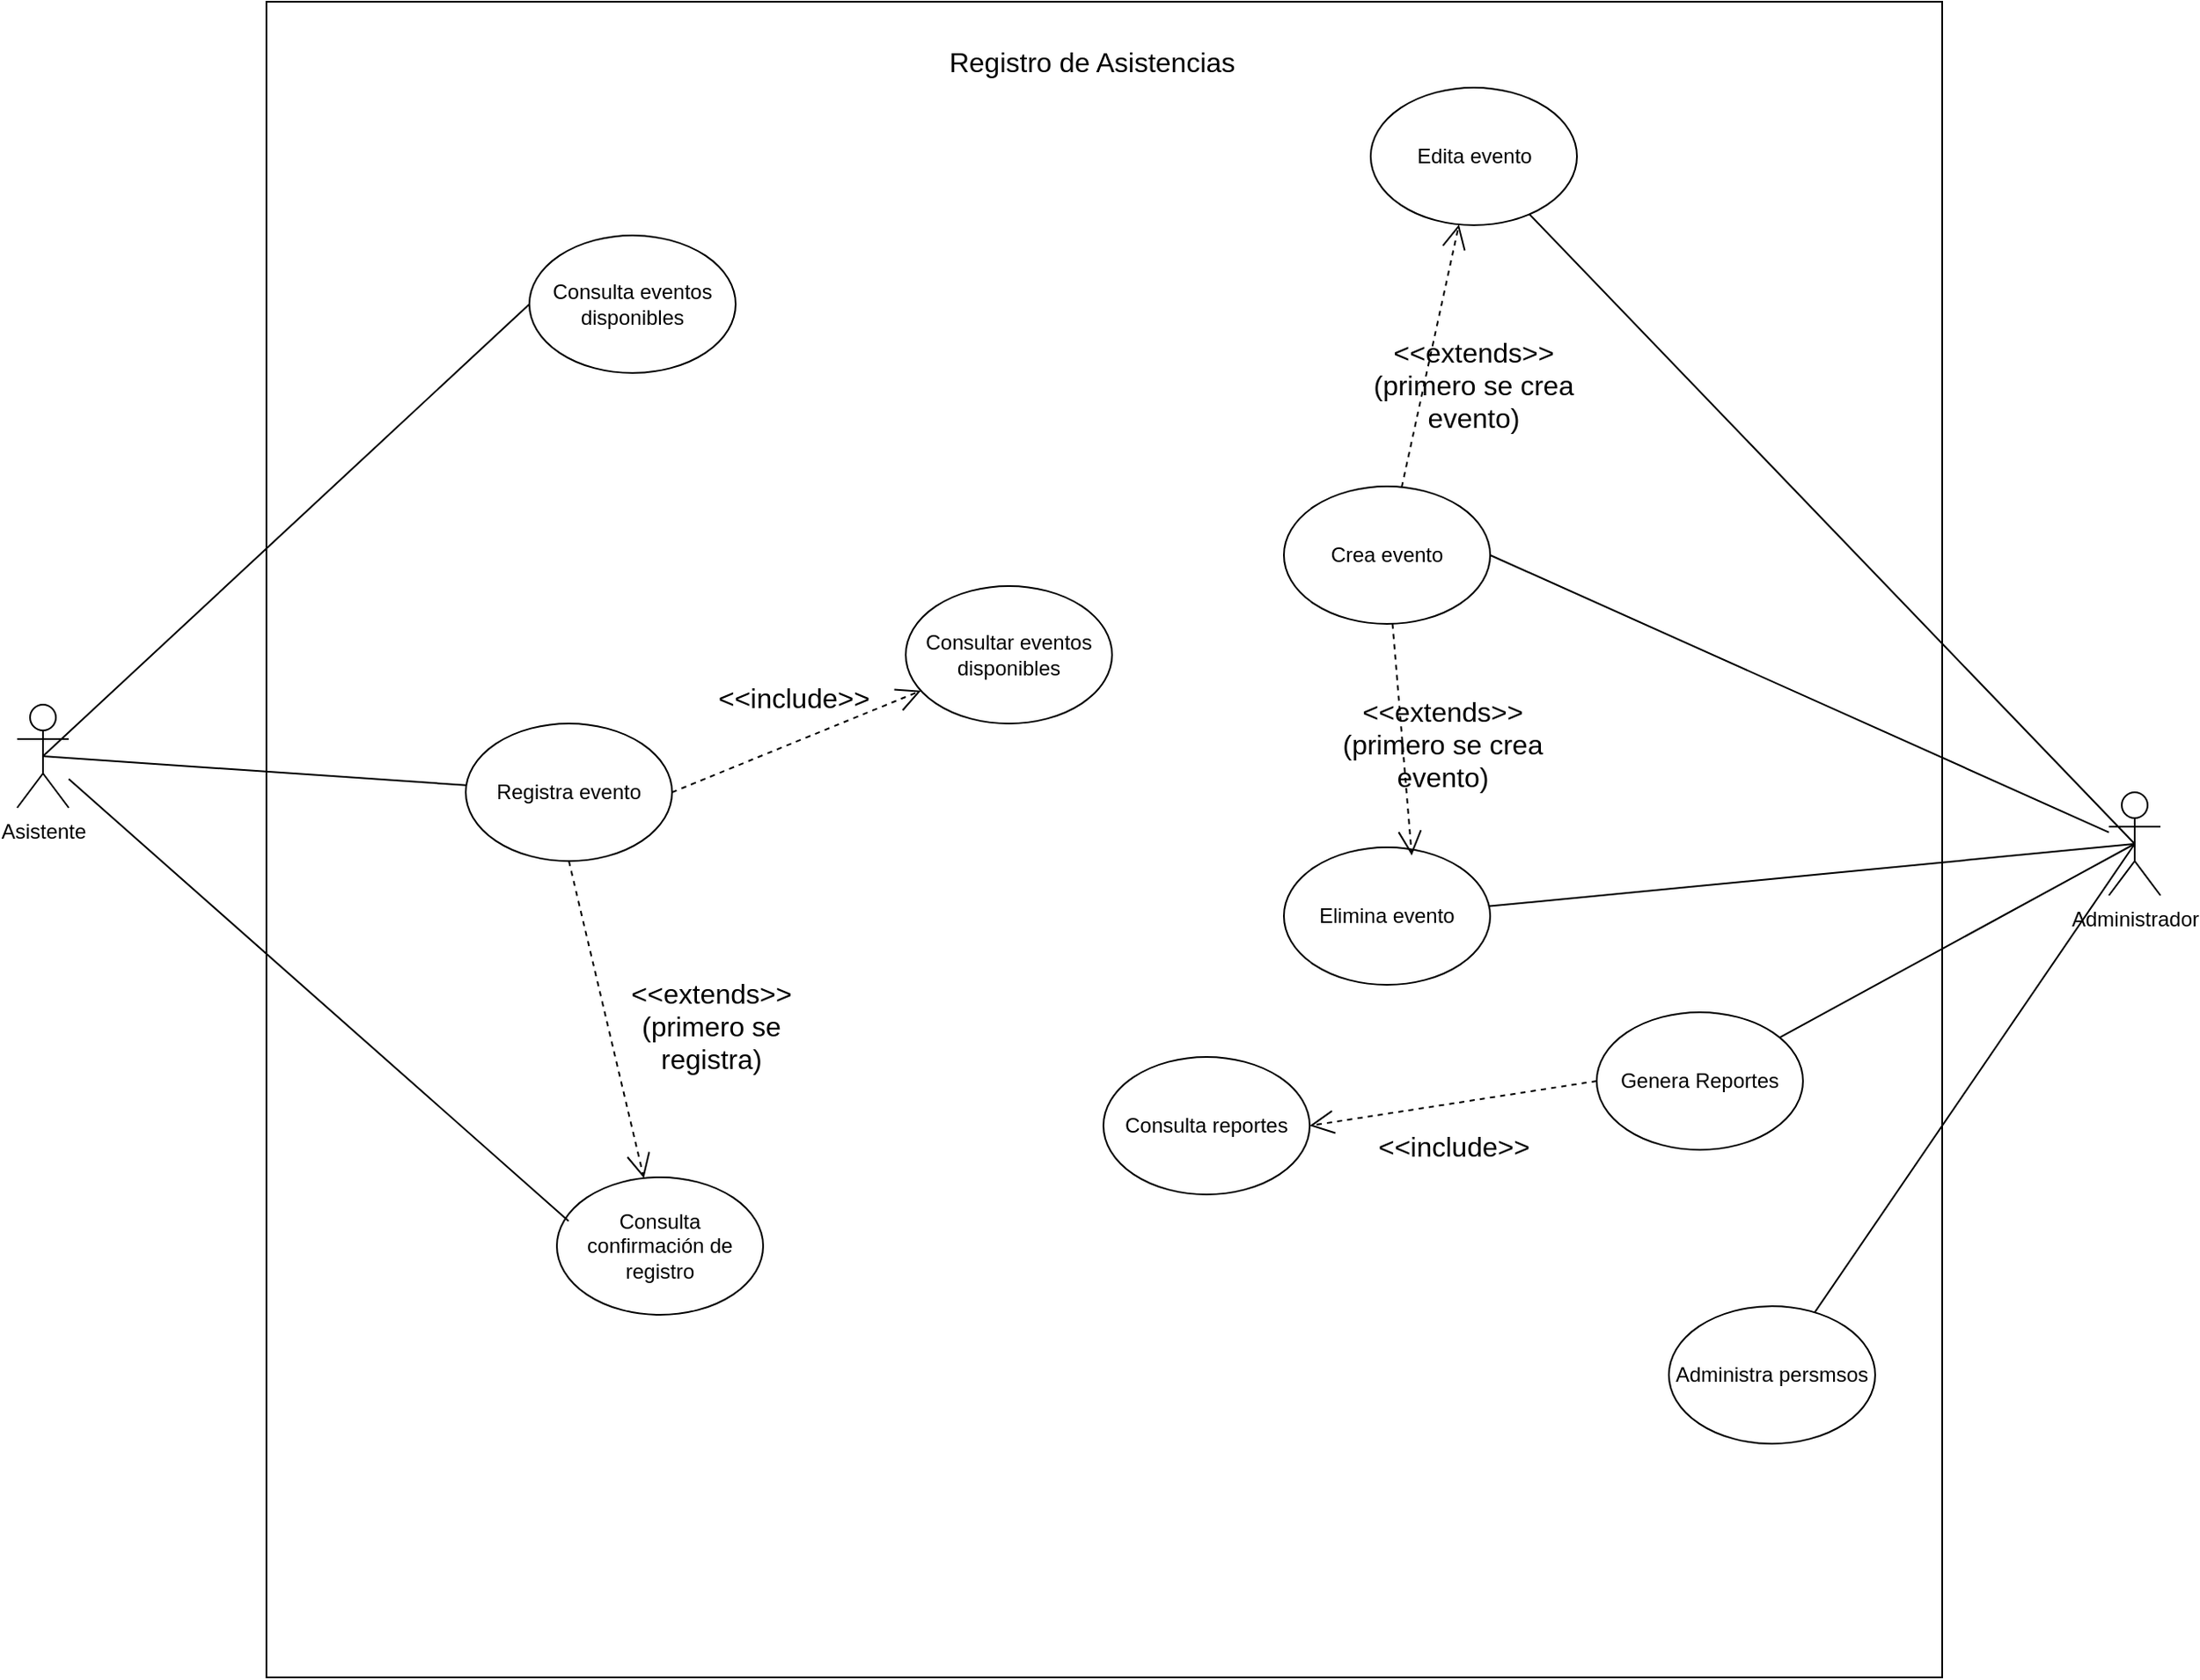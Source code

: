 <mxfile version="24.9.1">
  <diagram name="Página-1" id="PjqsRPJNEIIJp8ZF9iy8">
    <mxGraphModel dx="1638" dy="2307" grid="0" gridSize="10" guides="1" tooltips="1" connect="1" arrows="1" fold="1" page="0" pageScale="1" pageWidth="850" pageHeight="1100" math="0" shadow="0">
      <root>
        <mxCell id="0" />
        <mxCell id="1" parent="0" />
        <mxCell id="It1LbtwCAOHcJHbEMN_a-123" value="" style="whiteSpace=wrap;html=1;aspect=fixed;" vertex="1" parent="1">
          <mxGeometry x="-323" y="-836" width="975" height="975" as="geometry" />
        </mxCell>
        <mxCell id="It1LbtwCAOHcJHbEMN_a-124" value="Asistente" style="shape=umlActor;verticalLabelPosition=bottom;verticalAlign=top;html=1;outlineConnect=0;" vertex="1" parent="1">
          <mxGeometry x="-468" y="-427" width="30" height="60" as="geometry" />
        </mxCell>
        <mxCell id="It1LbtwCAOHcJHbEMN_a-125" value="Administrador" style="shape=umlActor;verticalLabelPosition=bottom;verticalAlign=top;html=1;outlineConnect=0;" vertex="1" parent="1">
          <mxGeometry x="749" y="-376" width="30" height="60" as="geometry" />
        </mxCell>
        <mxCell id="It1LbtwCAOHcJHbEMN_a-129" value="Registra evento" style="ellipse;whiteSpace=wrap;html=1;" vertex="1" parent="1">
          <mxGeometry x="-207" y="-416" width="120" height="80" as="geometry" />
        </mxCell>
        <mxCell id="It1LbtwCAOHcJHbEMN_a-131" value="Registro de Asistencias" style="text;html=1;align=center;verticalAlign=middle;whiteSpace=wrap;rounded=0;fontSize=16;" vertex="1" parent="1">
          <mxGeometry x="55" y="-816" width="205" height="30" as="geometry" />
        </mxCell>
        <mxCell id="It1LbtwCAOHcJHbEMN_a-132" value="Consulta confirmación de registro" style="ellipse;whiteSpace=wrap;html=1;" vertex="1" parent="1">
          <mxGeometry x="-154" y="-152" width="120" height="80" as="geometry" />
        </mxCell>
        <mxCell id="It1LbtwCAOHcJHbEMN_a-133" value="Consulta eventos disponibles" style="ellipse;whiteSpace=wrap;html=1;" vertex="1" parent="1">
          <mxGeometry x="-170" y="-700" width="120" height="80" as="geometry" />
        </mxCell>
        <mxCell id="It1LbtwCAOHcJHbEMN_a-136" value="Crea evento" style="ellipse;whiteSpace=wrap;html=1;" vertex="1" parent="1">
          <mxGeometry x="269" y="-554" width="120" height="80" as="geometry" />
        </mxCell>
        <mxCell id="It1LbtwCAOHcJHbEMN_a-137" value="Elimina evento" style="ellipse;whiteSpace=wrap;html=1;" vertex="1" parent="1">
          <mxGeometry x="269" y="-344" width="120" height="80" as="geometry" />
        </mxCell>
        <mxCell id="It1LbtwCAOHcJHbEMN_a-138" value="Edita evento" style="ellipse;whiteSpace=wrap;html=1;" vertex="1" parent="1">
          <mxGeometry x="319.5" y="-786" width="120" height="80" as="geometry" />
        </mxCell>
        <mxCell id="It1LbtwCAOHcJHbEMN_a-139" value="Consulta reportes" style="ellipse;whiteSpace=wrap;html=1;" vertex="1" parent="1">
          <mxGeometry x="164" y="-222" width="120" height="80" as="geometry" />
        </mxCell>
        <mxCell id="It1LbtwCAOHcJHbEMN_a-140" value="Genera Reportes" style="ellipse;whiteSpace=wrap;html=1;" vertex="1" parent="1">
          <mxGeometry x="451" y="-248" width="120" height="80" as="geometry" />
        </mxCell>
        <mxCell id="It1LbtwCAOHcJHbEMN_a-141" value="Administra persmsos" style="ellipse;whiteSpace=wrap;html=1;" vertex="1" parent="1">
          <mxGeometry x="493" y="-77" width="120" height="80" as="geometry" />
        </mxCell>
        <mxCell id="It1LbtwCAOHcJHbEMN_a-143" value="" style="endArrow=none;html=1;rounded=0;fontSize=12;startSize=8;endSize=8;curved=1;exitX=1;exitY=0.5;exitDx=0;exitDy=0;" edge="1" parent="1" source="It1LbtwCAOHcJHbEMN_a-136" target="It1LbtwCAOHcJHbEMN_a-125">
          <mxGeometry width="50" height="50" relative="1" as="geometry">
            <mxPoint x="551" y="-279" as="sourcePoint" />
            <mxPoint x="601" y="-329" as="targetPoint" />
          </mxGeometry>
        </mxCell>
        <mxCell id="It1LbtwCAOHcJHbEMN_a-144" value="" style="endArrow=none;html=1;rounded=0;fontSize=12;startSize=8;endSize=8;curved=1;entryX=0.5;entryY=0.5;entryDx=0;entryDy=0;entryPerimeter=0;" edge="1" parent="1" source="It1LbtwCAOHcJHbEMN_a-138" target="It1LbtwCAOHcJHbEMN_a-125">
          <mxGeometry width="50" height="50" relative="1" as="geometry">
            <mxPoint x="602" y="-256" as="sourcePoint" />
            <mxPoint x="720" y="-351" as="targetPoint" />
          </mxGeometry>
        </mxCell>
        <mxCell id="It1LbtwCAOHcJHbEMN_a-145" value="" style="endArrow=open;endSize=12;dashed=1;html=1;rounded=0;fontSize=12;curved=1;" edge="1" parent="1" source="It1LbtwCAOHcJHbEMN_a-136" target="It1LbtwCAOHcJHbEMN_a-138">
          <mxGeometry width="160" relative="1" as="geometry">
            <mxPoint x="252" y="-275" as="sourcePoint" />
            <mxPoint x="412" y="-275" as="targetPoint" />
          </mxGeometry>
        </mxCell>
        <mxCell id="It1LbtwCAOHcJHbEMN_a-147" value="&lt;div&gt;&amp;lt;&amp;lt;extends&amp;gt;&amp;gt;&lt;/div&gt;&lt;div&gt;(primero se crea&lt;/div&gt;&lt;div&gt;evento)&lt;br&gt;&lt;/div&gt;" style="text;html=1;align=center;verticalAlign=middle;whiteSpace=wrap;rounded=0;fontSize=16;" vertex="1" parent="1">
          <mxGeometry x="273" y="-628" width="213" height="30" as="geometry" />
        </mxCell>
        <mxCell id="It1LbtwCAOHcJHbEMN_a-148" value="" style="endArrow=none;html=1;rounded=0;fontSize=12;startSize=8;endSize=8;curved=1;entryX=0.5;entryY=0.5;entryDx=0;entryDy=0;entryPerimeter=0;" edge="1" parent="1" source="It1LbtwCAOHcJHbEMN_a-137" target="It1LbtwCAOHcJHbEMN_a-125">
          <mxGeometry width="50" height="50" relative="1" as="geometry">
            <mxPoint x="253" y="-250" as="sourcePoint" />
            <mxPoint x="303" y="-300" as="targetPoint" />
          </mxGeometry>
        </mxCell>
        <mxCell id="It1LbtwCAOHcJHbEMN_a-151" value="" style="endArrow=open;endSize=12;dashed=1;html=1;rounded=0;fontSize=12;curved=1;entryX=0.62;entryY=0.059;entryDx=0;entryDy=0;entryPerimeter=0;" edge="1" parent="1" source="It1LbtwCAOHcJHbEMN_a-136" target="It1LbtwCAOHcJHbEMN_a-137">
          <mxGeometry width="160" relative="1" as="geometry">
            <mxPoint x="198" y="-275" as="sourcePoint" />
            <mxPoint x="354" y="-374" as="targetPoint" />
          </mxGeometry>
        </mxCell>
        <mxCell id="It1LbtwCAOHcJHbEMN_a-153" value="&lt;div&gt;&amp;lt;&amp;lt;extends&amp;gt;&amp;gt;&lt;/div&gt;&lt;div&gt;(primero se crea evento)&lt;br&gt;&lt;/div&gt;" style="text;html=1;align=center;verticalAlign=middle;whiteSpace=wrap;rounded=0;fontSize=16;" vertex="1" parent="1">
          <mxGeometry x="298" y="-419" width="127" height="30" as="geometry" />
        </mxCell>
        <mxCell id="It1LbtwCAOHcJHbEMN_a-156" value="" style="endArrow=none;html=1;rounded=0;fontSize=12;startSize=8;endSize=8;curved=1;entryX=0.5;entryY=0.5;entryDx=0;entryDy=0;entryPerimeter=0;" edge="1" parent="1" source="It1LbtwCAOHcJHbEMN_a-140" target="It1LbtwCAOHcJHbEMN_a-125">
          <mxGeometry width="50" height="50" relative="1" as="geometry">
            <mxPoint x="347" y="-250" as="sourcePoint" />
            <mxPoint x="397" y="-300" as="targetPoint" />
          </mxGeometry>
        </mxCell>
        <mxCell id="It1LbtwCAOHcJHbEMN_a-157" value="" style="endArrow=open;endSize=12;dashed=1;html=1;rounded=0;fontSize=12;curved=1;exitX=0;exitY=0.5;exitDx=0;exitDy=0;entryX=1;entryY=0.5;entryDx=0;entryDy=0;" edge="1" parent="1" source="It1LbtwCAOHcJHbEMN_a-140" target="It1LbtwCAOHcJHbEMN_a-139">
          <mxGeometry width="160" relative="1" as="geometry">
            <mxPoint x="411.5" y="-199" as="sourcePoint" />
            <mxPoint x="734" y="22" as="targetPoint" />
          </mxGeometry>
        </mxCell>
        <mxCell id="It1LbtwCAOHcJHbEMN_a-158" value="&amp;lt;&amp;lt;include&amp;gt;&amp;gt;" style="text;html=1;align=center;verticalAlign=middle;whiteSpace=wrap;rounded=0;fontSize=16;" vertex="1" parent="1">
          <mxGeometry x="338" y="-185" width="60" height="30" as="geometry" />
        </mxCell>
        <mxCell id="It1LbtwCAOHcJHbEMN_a-163" value="" style="endArrow=none;html=1;rounded=0;fontSize=12;startSize=8;endSize=8;curved=1;entryX=0.5;entryY=0.5;entryDx=0;entryDy=0;entryPerimeter=0;" edge="1" parent="1" source="It1LbtwCAOHcJHbEMN_a-141" target="It1LbtwCAOHcJHbEMN_a-125">
          <mxGeometry width="50" height="50" relative="1" as="geometry">
            <mxPoint x="347" y="-205" as="sourcePoint" />
            <mxPoint x="397" y="-255" as="targetPoint" />
          </mxGeometry>
        </mxCell>
        <mxCell id="It1LbtwCAOHcJHbEMN_a-169" value="" style="endArrow=none;html=1;rounded=0;fontSize=12;startSize=8;endSize=8;curved=1;exitX=0.5;exitY=0.5;exitDx=0;exitDy=0;exitPerimeter=0;entryX=0;entryY=0.5;entryDx=0;entryDy=0;" edge="1" parent="1" source="It1LbtwCAOHcJHbEMN_a-124" target="It1LbtwCAOHcJHbEMN_a-133">
          <mxGeometry width="50" height="50" relative="1" as="geometry">
            <mxPoint x="-163" y="-130" as="sourcePoint" />
            <mxPoint x="-113" y="-180" as="targetPoint" />
          </mxGeometry>
        </mxCell>
        <mxCell id="It1LbtwCAOHcJHbEMN_a-170" value="" style="endArrow=none;html=1;rounded=0;fontSize=12;startSize=8;endSize=8;curved=1;exitX=0.5;exitY=0.5;exitDx=0;exitDy=0;exitPerimeter=0;" edge="1" parent="1" source="It1LbtwCAOHcJHbEMN_a-124" target="It1LbtwCAOHcJHbEMN_a-129">
          <mxGeometry width="50" height="50" relative="1" as="geometry">
            <mxPoint x="-163" y="-130" as="sourcePoint" />
            <mxPoint x="-113" y="-180" as="targetPoint" />
          </mxGeometry>
        </mxCell>
        <mxCell id="It1LbtwCAOHcJHbEMN_a-171" value="Consultar eventos disponibles" style="ellipse;whiteSpace=wrap;html=1;" vertex="1" parent="1">
          <mxGeometry x="49" y="-496" width="120" height="80" as="geometry" />
        </mxCell>
        <mxCell id="It1LbtwCAOHcJHbEMN_a-172" value="" style="endArrow=open;endSize=12;dashed=1;html=1;rounded=0;fontSize=12;curved=1;exitX=1;exitY=0.5;exitDx=0;exitDy=0;" edge="1" parent="1" source="It1LbtwCAOHcJHbEMN_a-129" target="It1LbtwCAOHcJHbEMN_a-171">
          <mxGeometry x="-0.014" width="160" relative="1" as="geometry">
            <mxPoint x="-218" y="-155" as="sourcePoint" />
            <mxPoint x="-58" y="-155" as="targetPoint" />
            <mxPoint as="offset" />
          </mxGeometry>
        </mxCell>
        <mxCell id="It1LbtwCAOHcJHbEMN_a-173" value="&amp;lt;&amp;lt;include&amp;gt;&amp;gt;" style="text;html=1;align=center;verticalAlign=middle;whiteSpace=wrap;rounded=0;fontSize=16;" vertex="1" parent="1">
          <mxGeometry x="-46" y="-446" width="60" height="30" as="geometry" />
        </mxCell>
        <mxCell id="It1LbtwCAOHcJHbEMN_a-175" value="" style="endArrow=none;html=1;rounded=0;fontSize=12;startSize=8;endSize=8;curved=1;entryX=0.057;entryY=0.318;entryDx=0;entryDy=0;entryPerimeter=0;" edge="1" parent="1" source="It1LbtwCAOHcJHbEMN_a-124" target="It1LbtwCAOHcJHbEMN_a-132">
          <mxGeometry width="50" height="50" relative="1" as="geometry">
            <mxPoint x="-163" y="-130" as="sourcePoint" />
            <mxPoint x="-113" y="-180" as="targetPoint" />
          </mxGeometry>
        </mxCell>
        <mxCell id="It1LbtwCAOHcJHbEMN_a-176" value="" style="endArrow=open;endSize=12;dashed=1;html=1;rounded=0;fontSize=12;curved=1;exitX=0.5;exitY=1;exitDx=0;exitDy=0;" edge="1" parent="1" source="It1LbtwCAOHcJHbEMN_a-129" target="It1LbtwCAOHcJHbEMN_a-132">
          <mxGeometry width="160" relative="1" as="geometry">
            <mxPoint x="-218" y="-155" as="sourcePoint" />
            <mxPoint x="-58" y="-155" as="targetPoint" />
          </mxGeometry>
        </mxCell>
        <mxCell id="It1LbtwCAOHcJHbEMN_a-178" value="&lt;div&gt;&amp;lt;&amp;lt;extends&amp;gt;&amp;gt;&lt;/div&gt;&lt;div&gt;(primero se registra)&lt;br&gt;&lt;/div&gt;" style="text;html=1;align=center;verticalAlign=middle;whiteSpace=wrap;rounded=0;fontSize=16;" vertex="1" parent="1">
          <mxGeometry x="-135" y="-255" width="142" height="30" as="geometry" />
        </mxCell>
      </root>
    </mxGraphModel>
  </diagram>
</mxfile>
